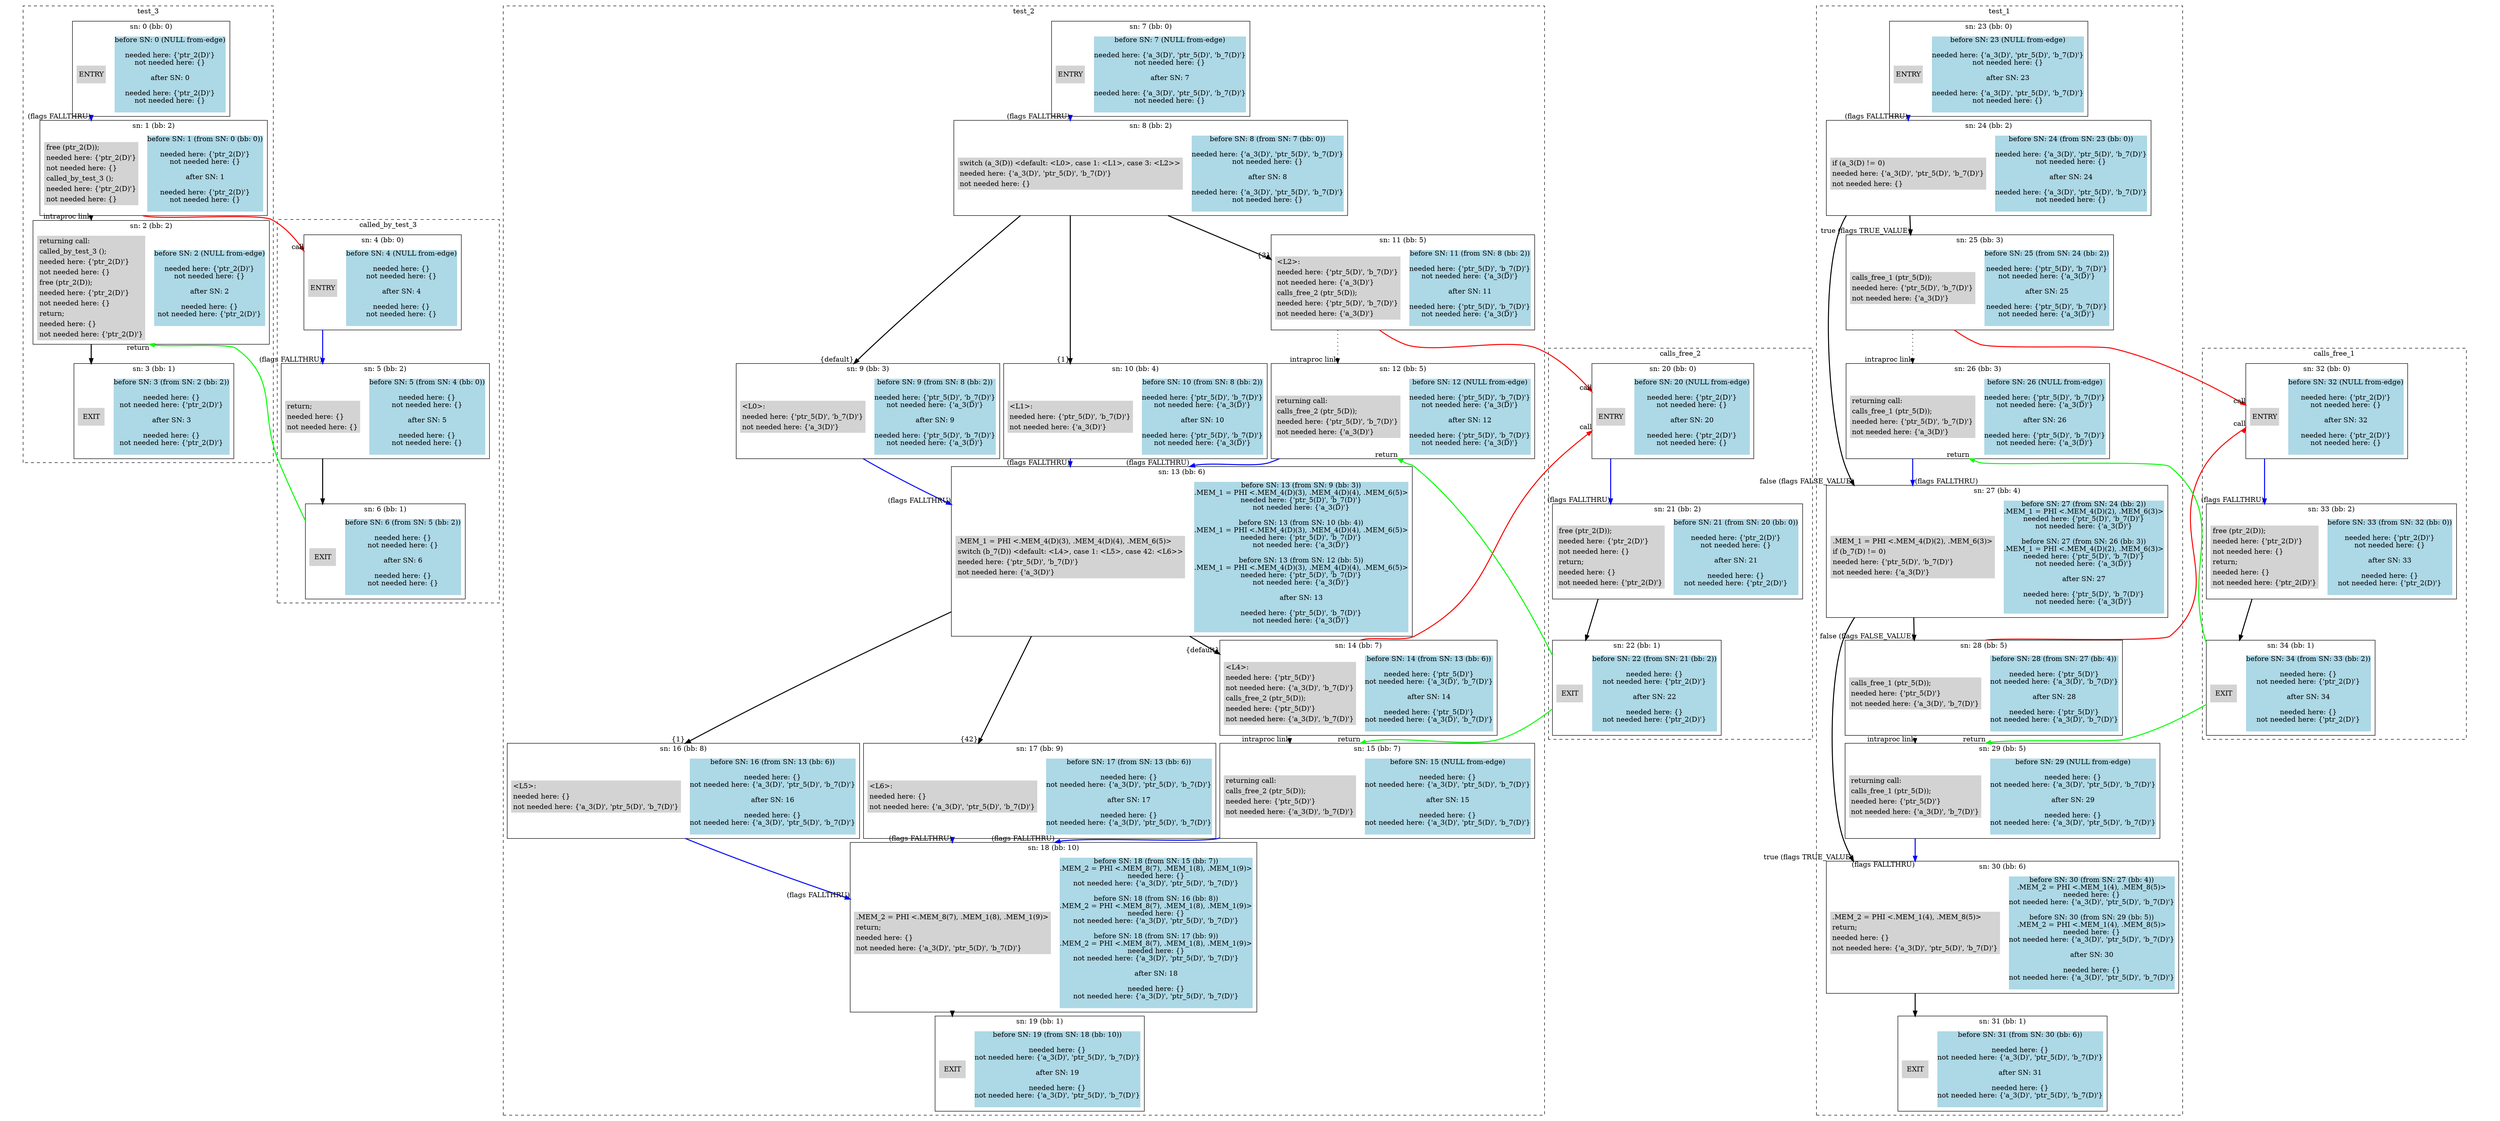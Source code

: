 digraph "supergraph" {
  overlap=false;
  compound=true;
  subgraph "cluster_test_3" {
style="dashed"; color="black"; label="test_3";
    subgraph cluster_node_0 {
      style="solid";
      color="black";
      fillcolor="lightgrey";
      label="sn: 0 (bb: 0)";
annotation_for_node_0 [shape=none,margin=0,style=filled,fillcolor=lightblue,label="before SN: 0 (NULL from-edge)

needed here: {'ptr_2(D)'}
not needed here: {}

after SN: 0

needed here: {'ptr_2(D)'}
not needed here: {}

"];

      node_0 [shape=none,margin=0,style=filled,fillcolor=lightgrey,label=<<TABLE BORDER="0"><TR><TD>ENTRY</TD></TR>
</TABLE>>];

    }
    subgraph cluster_node_1 {
      style="solid";
      color="black";
      fillcolor="lightgrey";
      label="sn: 1 (bb: 2)";
annotation_for_node_1 [shape=none,margin=0,style=filled,fillcolor=lightblue,label="before SN: 1 (from SN: 0 (bb: 0))

needed here: {'ptr_2(D)'}
not needed here: {}

after SN: 1

needed here: {'ptr_2(D)'}
not needed here: {}

"];

      node_1 [shape=none,margin=0,style=filled,fillcolor=lightgrey,label=<<TABLE BORDER="0"><TR><TD ALIGN="LEFT">free (ptr_2(D));</TD></TR>
<TR><TD ALIGN="LEFT">needed here: {'ptr_2(D)'}</TD></TR>
<TR><TD ALIGN="LEFT">not needed here: {}</TD></TR>

<TR><TD ALIGN="LEFT">called_by_test_3 ();</TD></TR>
<TR><TD ALIGN="LEFT">needed here: {'ptr_2(D)'}</TD></TR>
<TR><TD ALIGN="LEFT">not needed here: {}</TD></TR>

</TABLE>>];

    }
    subgraph cluster_node_2 {
      style="solid";
      color="black";
      fillcolor="lightgrey";
      label="sn: 2 (bb: 2)";
annotation_for_node_2 [shape=none,margin=0,style=filled,fillcolor=lightblue,label="before SN: 2 (NULL from-edge)

needed here: {'ptr_2(D)'}
not needed here: {}

after SN: 2

needed here: {}
not needed here: {'ptr_2(D)'}

"];

      node_2 [shape=none,margin=0,style=filled,fillcolor=lightgrey,label=<<TABLE BORDER="0"><TR><TD ALIGN="LEFT">returning call: </TD></TR><TR><TD ALIGN="LEFT">called_by_test_3 ();</TD></TR>
<TR><TD ALIGN="LEFT">needed here: {'ptr_2(D)'}</TD></TR>
<TR><TD ALIGN="LEFT">not needed here: {}</TD></TR>

<TR><TD ALIGN="LEFT">free (ptr_2(D));</TD></TR>
<TR><TD ALIGN="LEFT">needed here: {'ptr_2(D)'}</TD></TR>
<TR><TD ALIGN="LEFT">not needed here: {}</TD></TR>

<TR><TD ALIGN="LEFT">return;</TD></TR>
<TR><TD ALIGN="LEFT">needed here: {}</TD></TR>
<TR><TD ALIGN="LEFT">not needed here: {'ptr_2(D)'}</TD></TR>

</TABLE>>];

    }
    subgraph cluster_node_3 {
      style="solid";
      color="black";
      fillcolor="lightgrey";
      label="sn: 3 (bb: 1)";
annotation_for_node_3 [shape=none,margin=0,style=filled,fillcolor=lightblue,label="before SN: 3 (from SN: 2 (bb: 2))

needed here: {}
not needed here: {'ptr_2(D)'}

after SN: 3

needed here: {}
not needed here: {'ptr_2(D)'}

"];

      node_3 [shape=none,margin=0,style=filled,fillcolor=lightgrey,label=<<TABLE BORDER="0"><TR><TD>EXIT</TD></TR>
</TABLE>>];

    }
	node_0:s -> node_3:n [style="invis",constraint=true];
  }
  subgraph "cluster_called_by_test_3" {
style="dashed"; color="black"; label="called_by_test_3";
    subgraph cluster_node_4 {
      style="solid";
      color="black";
      fillcolor="lightgrey";
      label="sn: 4 (bb: 0)";
annotation_for_node_4 [shape=none,margin=0,style=filled,fillcolor=lightblue,label="before SN: 4 (NULL from-edge)

needed here: {}
not needed here: {}

after SN: 4

needed here: {}
not needed here: {}

"];

      node_4 [shape=none,margin=0,style=filled,fillcolor=lightgrey,label=<<TABLE BORDER="0"><TR><TD>ENTRY</TD></TR>
</TABLE>>];

    }
    subgraph cluster_node_5 {
      style="solid";
      color="black";
      fillcolor="lightgrey";
      label="sn: 5 (bb: 2)";
annotation_for_node_5 [shape=none,margin=0,style=filled,fillcolor=lightblue,label="before SN: 5 (from SN: 4 (bb: 0))

needed here: {}
not needed here: {}

after SN: 5

needed here: {}
not needed here: {}

"];

      node_5 [shape=none,margin=0,style=filled,fillcolor=lightgrey,label=<<TABLE BORDER="0"><TR><TD ALIGN="LEFT">return;</TD></TR>
<TR><TD ALIGN="LEFT">needed here: {}</TD></TR>
<TR><TD ALIGN="LEFT">not needed here: {}</TD></TR>

</TABLE>>];

    }
    subgraph cluster_node_6 {
      style="solid";
      color="black";
      fillcolor="lightgrey";
      label="sn: 6 (bb: 1)";
annotation_for_node_6 [shape=none,margin=0,style=filled,fillcolor=lightblue,label="before SN: 6 (from SN: 5 (bb: 2))

needed here: {}
not needed here: {}

after SN: 6

needed here: {}
not needed here: {}

"];

      node_6 [shape=none,margin=0,style=filled,fillcolor=lightgrey,label=<<TABLE BORDER="0"><TR><TD>EXIT</TD></TR>
</TABLE>>];

    }
	node_4:s -> node_6:n [style="invis",constraint=true];
  }
  subgraph "cluster_test_2" {
style="dashed"; color="black"; label="test_2";
    subgraph cluster_node_7 {
      style="solid";
      color="black";
      fillcolor="lightgrey";
      label="sn: 7 (bb: 0)";
annotation_for_node_7 [shape=none,margin=0,style=filled,fillcolor=lightblue,label="before SN: 7 (NULL from-edge)

needed here: {'a_3(D)', 'ptr_5(D)', 'b_7(D)'}
not needed here: {}

after SN: 7

needed here: {'a_3(D)', 'ptr_5(D)', 'b_7(D)'}
not needed here: {}

"];

      node_7 [shape=none,margin=0,style=filled,fillcolor=lightgrey,label=<<TABLE BORDER="0"><TR><TD>ENTRY</TD></TR>
</TABLE>>];

    }
    subgraph cluster_node_8 {
      style="solid";
      color="black";
      fillcolor="lightgrey";
      label="sn: 8 (bb: 2)";
annotation_for_node_8 [shape=none,margin=0,style=filled,fillcolor=lightblue,label="before SN: 8 (from SN: 7 (bb: 0))

needed here: {'a_3(D)', 'ptr_5(D)', 'b_7(D)'}
not needed here: {}

after SN: 8

needed here: {'a_3(D)', 'ptr_5(D)', 'b_7(D)'}
not needed here: {}

"];

      node_8 [shape=none,margin=0,style=filled,fillcolor=lightgrey,label=<<TABLE BORDER="0"><TR><TD ALIGN="LEFT">switch (a_3(D)) &lt;default: &lt;L0&gt;, case 1: &lt;L1&gt;, case 3: &lt;L2&gt;&gt;</TD></TR>
<TR><TD ALIGN="LEFT">needed here: {'a_3(D)', 'ptr_5(D)', 'b_7(D)'}</TD></TR>
<TR><TD ALIGN="LEFT">not needed here: {}</TD></TR>

</TABLE>>];

    }
    subgraph cluster_node_9 {
      style="solid";
      color="black";
      fillcolor="lightgrey";
      label="sn: 9 (bb: 3)";
annotation_for_node_9 [shape=none,margin=0,style=filled,fillcolor=lightblue,label="before SN: 9 (from SN: 8 (bb: 2))

needed here: {'ptr_5(D)', 'b_7(D)'}
not needed here: {'a_3(D)'}

after SN: 9

needed here: {'ptr_5(D)', 'b_7(D)'}
not needed here: {'a_3(D)'}

"];

      node_9 [shape=none,margin=0,style=filled,fillcolor=lightgrey,label=<<TABLE BORDER="0"><TR><TD ALIGN="LEFT">&lt;L0&gt;:</TD></TR>
<TR><TD ALIGN="LEFT">needed here: {'ptr_5(D)', 'b_7(D)'}</TD></TR>
<TR><TD ALIGN="LEFT">not needed here: {'a_3(D)'}</TD></TR>

</TABLE>>];

    }
    subgraph cluster_node_10 {
      style="solid";
      color="black";
      fillcolor="lightgrey";
      label="sn: 10 (bb: 4)";
annotation_for_node_10 [shape=none,margin=0,style=filled,fillcolor=lightblue,label="before SN: 10 (from SN: 8 (bb: 2))

needed here: {'ptr_5(D)', 'b_7(D)'}
not needed here: {'a_3(D)'}

after SN: 10

needed here: {'ptr_5(D)', 'b_7(D)'}
not needed here: {'a_3(D)'}

"];

      node_10 [shape=none,margin=0,style=filled,fillcolor=lightgrey,label=<<TABLE BORDER="0"><TR><TD ALIGN="LEFT">&lt;L1&gt;:</TD></TR>
<TR><TD ALIGN="LEFT">needed here: {'ptr_5(D)', 'b_7(D)'}</TD></TR>
<TR><TD ALIGN="LEFT">not needed here: {'a_3(D)'}</TD></TR>

</TABLE>>];

    }
    subgraph cluster_node_11 {
      style="solid";
      color="black";
      fillcolor="lightgrey";
      label="sn: 11 (bb: 5)";
annotation_for_node_11 [shape=none,margin=0,style=filled,fillcolor=lightblue,label="before SN: 11 (from SN: 8 (bb: 2))

needed here: {'ptr_5(D)', 'b_7(D)'}
not needed here: {'a_3(D)'}

after SN: 11

needed here: {'ptr_5(D)', 'b_7(D)'}
not needed here: {'a_3(D)'}

"];

      node_11 [shape=none,margin=0,style=filled,fillcolor=lightgrey,label=<<TABLE BORDER="0"><TR><TD ALIGN="LEFT">&lt;L2&gt;:</TD></TR>
<TR><TD ALIGN="LEFT">needed here: {'ptr_5(D)', 'b_7(D)'}</TD></TR>
<TR><TD ALIGN="LEFT">not needed here: {'a_3(D)'}</TD></TR>

<TR><TD ALIGN="LEFT">calls_free_2 (ptr_5(D));</TD></TR>
<TR><TD ALIGN="LEFT">needed here: {'ptr_5(D)', 'b_7(D)'}</TD></TR>
<TR><TD ALIGN="LEFT">not needed here: {'a_3(D)'}</TD></TR>

</TABLE>>];

    }
    subgraph cluster_node_12 {
      style="solid";
      color="black";
      fillcolor="lightgrey";
      label="sn: 12 (bb: 5)";
annotation_for_node_12 [shape=none,margin=0,style=filled,fillcolor=lightblue,label="before SN: 12 (NULL from-edge)

needed here: {'ptr_5(D)', 'b_7(D)'}
not needed here: {'a_3(D)'}

after SN: 12

needed here: {'ptr_5(D)', 'b_7(D)'}
not needed here: {'a_3(D)'}

"];

      node_12 [shape=none,margin=0,style=filled,fillcolor=lightgrey,label=<<TABLE BORDER="0"><TR><TD ALIGN="LEFT">returning call: </TD></TR><TR><TD ALIGN="LEFT">calls_free_2 (ptr_5(D));</TD></TR>
<TR><TD ALIGN="LEFT">needed here: {'ptr_5(D)', 'b_7(D)'}</TD></TR>
<TR><TD ALIGN="LEFT">not needed here: {'a_3(D)'}</TD></TR>

</TABLE>>];

    }
    subgraph cluster_node_13 {
      style="solid";
      color="black";
      fillcolor="lightgrey";
      label="sn: 13 (bb: 6)";
annotation_for_node_13 [shape=none,margin=0,style=filled,fillcolor=lightblue,label="before SN: 13 (from SN: 9 (bb: 3))
.MEM_1 = PHI <.MEM_4(D)(3), .MEM_4(D)(4), .MEM_6(5)>
needed here: {'ptr_5(D)', 'b_7(D)'}
not needed here: {'a_3(D)'}

before SN: 13 (from SN: 10 (bb: 4))
.MEM_1 = PHI <.MEM_4(D)(3), .MEM_4(D)(4), .MEM_6(5)>
needed here: {'ptr_5(D)', 'b_7(D)'}
not needed here: {'a_3(D)'}

before SN: 13 (from SN: 12 (bb: 5))
.MEM_1 = PHI <.MEM_4(D)(3), .MEM_4(D)(4), .MEM_6(5)>
needed here: {'ptr_5(D)', 'b_7(D)'}
not needed here: {'a_3(D)'}

after SN: 13

needed here: {'ptr_5(D)', 'b_7(D)'}
not needed here: {'a_3(D)'}

"];

      node_13 [shape=none,margin=0,style=filled,fillcolor=lightgrey,label=<<TABLE BORDER="0"><TR><TD ALIGN="LEFT">.MEM_1 = PHI &lt;.MEM_4(D)(3), .MEM_4(D)(4), .MEM_6(5)&gt;</TD></TR>
<TR><TD ALIGN="LEFT">switch (b_7(D)) &lt;default: &lt;L4&gt;, case 1: &lt;L5&gt;, case 42: &lt;L6&gt;&gt;</TD></TR>
<TR><TD ALIGN="LEFT">needed here: {'ptr_5(D)', 'b_7(D)'}</TD></TR>
<TR><TD ALIGN="LEFT">not needed here: {'a_3(D)'}</TD></TR>

</TABLE>>];

    }
    subgraph cluster_node_14 {
      style="solid";
      color="black";
      fillcolor="lightgrey";
      label="sn: 14 (bb: 7)";
annotation_for_node_14 [shape=none,margin=0,style=filled,fillcolor=lightblue,label="before SN: 14 (from SN: 13 (bb: 6))

needed here: {'ptr_5(D)'}
not needed here: {'a_3(D)', 'b_7(D)'}

after SN: 14

needed here: {'ptr_5(D)'}
not needed here: {'a_3(D)', 'b_7(D)'}

"];

      node_14 [shape=none,margin=0,style=filled,fillcolor=lightgrey,label=<<TABLE BORDER="0"><TR><TD ALIGN="LEFT">&lt;L4&gt;:</TD></TR>
<TR><TD ALIGN="LEFT">needed here: {'ptr_5(D)'}</TD></TR>
<TR><TD ALIGN="LEFT">not needed here: {'a_3(D)', 'b_7(D)'}</TD></TR>

<TR><TD ALIGN="LEFT">calls_free_2 (ptr_5(D));</TD></TR>
<TR><TD ALIGN="LEFT">needed here: {'ptr_5(D)'}</TD></TR>
<TR><TD ALIGN="LEFT">not needed here: {'a_3(D)', 'b_7(D)'}</TD></TR>

</TABLE>>];

    }
    subgraph cluster_node_15 {
      style="solid";
      color="black";
      fillcolor="lightgrey";
      label="sn: 15 (bb: 7)";
annotation_for_node_15 [shape=none,margin=0,style=filled,fillcolor=lightblue,label="before SN: 15 (NULL from-edge)

needed here: {}
not needed here: {'a_3(D)', 'ptr_5(D)', 'b_7(D)'}

after SN: 15

needed here: {}
not needed here: {'a_3(D)', 'ptr_5(D)', 'b_7(D)'}

"];

      node_15 [shape=none,margin=0,style=filled,fillcolor=lightgrey,label=<<TABLE BORDER="0"><TR><TD ALIGN="LEFT">returning call: </TD></TR><TR><TD ALIGN="LEFT">calls_free_2 (ptr_5(D));</TD></TR>
<TR><TD ALIGN="LEFT">needed here: {'ptr_5(D)'}</TD></TR>
<TR><TD ALIGN="LEFT">not needed here: {'a_3(D)', 'b_7(D)'}</TD></TR>

</TABLE>>];

    }
    subgraph cluster_node_16 {
      style="solid";
      color="black";
      fillcolor="lightgrey";
      label="sn: 16 (bb: 8)";
annotation_for_node_16 [shape=none,margin=0,style=filled,fillcolor=lightblue,label="before SN: 16 (from SN: 13 (bb: 6))

needed here: {}
not needed here: {'a_3(D)', 'ptr_5(D)', 'b_7(D)'}

after SN: 16

needed here: {}
not needed here: {'a_3(D)', 'ptr_5(D)', 'b_7(D)'}

"];

      node_16 [shape=none,margin=0,style=filled,fillcolor=lightgrey,label=<<TABLE BORDER="0"><TR><TD ALIGN="LEFT">&lt;L5&gt;:</TD></TR>
<TR><TD ALIGN="LEFT">needed here: {}</TD></TR>
<TR><TD ALIGN="LEFT">not needed here: {'a_3(D)', 'ptr_5(D)', 'b_7(D)'}</TD></TR>

</TABLE>>];

    }
    subgraph cluster_node_17 {
      style="solid";
      color="black";
      fillcolor="lightgrey";
      label="sn: 17 (bb: 9)";
annotation_for_node_17 [shape=none,margin=0,style=filled,fillcolor=lightblue,label="before SN: 17 (from SN: 13 (bb: 6))

needed here: {}
not needed here: {'a_3(D)', 'ptr_5(D)', 'b_7(D)'}

after SN: 17

needed here: {}
not needed here: {'a_3(D)', 'ptr_5(D)', 'b_7(D)'}

"];

      node_17 [shape=none,margin=0,style=filled,fillcolor=lightgrey,label=<<TABLE BORDER="0"><TR><TD ALIGN="LEFT">&lt;L6&gt;:</TD></TR>
<TR><TD ALIGN="LEFT">needed here: {}</TD></TR>
<TR><TD ALIGN="LEFT">not needed here: {'a_3(D)', 'ptr_5(D)', 'b_7(D)'}</TD></TR>

</TABLE>>];

    }
    subgraph cluster_node_18 {
      style="solid";
      color="black";
      fillcolor="lightgrey";
      label="sn: 18 (bb: 10)";
annotation_for_node_18 [shape=none,margin=0,style=filled,fillcolor=lightblue,label="before SN: 18 (from SN: 15 (bb: 7))
.MEM_2 = PHI <.MEM_8(7), .MEM_1(8), .MEM_1(9)>
needed here: {}
not needed here: {'a_3(D)', 'ptr_5(D)', 'b_7(D)'}

before SN: 18 (from SN: 16 (bb: 8))
.MEM_2 = PHI <.MEM_8(7), .MEM_1(8), .MEM_1(9)>
needed here: {}
not needed here: {'a_3(D)', 'ptr_5(D)', 'b_7(D)'}

before SN: 18 (from SN: 17 (bb: 9))
.MEM_2 = PHI <.MEM_8(7), .MEM_1(8), .MEM_1(9)>
needed here: {}
not needed here: {'a_3(D)', 'ptr_5(D)', 'b_7(D)'}

after SN: 18

needed here: {}
not needed here: {'a_3(D)', 'ptr_5(D)', 'b_7(D)'}

"];

      node_18 [shape=none,margin=0,style=filled,fillcolor=lightgrey,label=<<TABLE BORDER="0"><TR><TD ALIGN="LEFT">.MEM_2 = PHI &lt;.MEM_8(7), .MEM_1(8), .MEM_1(9)&gt;</TD></TR>
<TR><TD ALIGN="LEFT">return;</TD></TR>
<TR><TD ALIGN="LEFT">needed here: {}</TD></TR>
<TR><TD ALIGN="LEFT">not needed here: {'a_3(D)', 'ptr_5(D)', 'b_7(D)'}</TD></TR>

</TABLE>>];

    }
    subgraph cluster_node_19 {
      style="solid";
      color="black";
      fillcolor="lightgrey";
      label="sn: 19 (bb: 1)";
annotation_for_node_19 [shape=none,margin=0,style=filled,fillcolor=lightblue,label="before SN: 19 (from SN: 18 (bb: 10))

needed here: {}
not needed here: {'a_3(D)', 'ptr_5(D)', 'b_7(D)'}

after SN: 19

needed here: {}
not needed here: {'a_3(D)', 'ptr_5(D)', 'b_7(D)'}

"];

      node_19 [shape=none,margin=0,style=filled,fillcolor=lightgrey,label=<<TABLE BORDER="0"><TR><TD>EXIT</TD></TR>
</TABLE>>];

    }
	node_7:s -> node_19:n [style="invis",constraint=true];
  }
  subgraph "cluster_calls_free_2" {
style="dashed"; color="black"; label="calls_free_2";
    subgraph cluster_node_20 {
      style="solid";
      color="black";
      fillcolor="lightgrey";
      label="sn: 20 (bb: 0)";
annotation_for_node_20 [shape=none,margin=0,style=filled,fillcolor=lightblue,label="before SN: 20 (NULL from-edge)

needed here: {'ptr_2(D)'}
not needed here: {}

after SN: 20

needed here: {'ptr_2(D)'}
not needed here: {}

"];

      node_20 [shape=none,margin=0,style=filled,fillcolor=lightgrey,label=<<TABLE BORDER="0"><TR><TD>ENTRY</TD></TR>
</TABLE>>];

    }
    subgraph cluster_node_21 {
      style="solid";
      color="black";
      fillcolor="lightgrey";
      label="sn: 21 (bb: 2)";
annotation_for_node_21 [shape=none,margin=0,style=filled,fillcolor=lightblue,label="before SN: 21 (from SN: 20 (bb: 0))

needed here: {'ptr_2(D)'}
not needed here: {}

after SN: 21

needed here: {}
not needed here: {'ptr_2(D)'}

"];

      node_21 [shape=none,margin=0,style=filled,fillcolor=lightgrey,label=<<TABLE BORDER="0"><TR><TD ALIGN="LEFT">free (ptr_2(D));</TD></TR>
<TR><TD ALIGN="LEFT">needed here: {'ptr_2(D)'}</TD></TR>
<TR><TD ALIGN="LEFT">not needed here: {}</TD></TR>

<TR><TD ALIGN="LEFT">return;</TD></TR>
<TR><TD ALIGN="LEFT">needed here: {}</TD></TR>
<TR><TD ALIGN="LEFT">not needed here: {'ptr_2(D)'}</TD></TR>

</TABLE>>];

    }
    subgraph cluster_node_22 {
      style="solid";
      color="black";
      fillcolor="lightgrey";
      label="sn: 22 (bb: 1)";
annotation_for_node_22 [shape=none,margin=0,style=filled,fillcolor=lightblue,label="before SN: 22 (from SN: 21 (bb: 2))

needed here: {}
not needed here: {'ptr_2(D)'}

after SN: 22

needed here: {}
not needed here: {'ptr_2(D)'}

"];

      node_22 [shape=none,margin=0,style=filled,fillcolor=lightgrey,label=<<TABLE BORDER="0"><TR><TD>EXIT</TD></TR>
</TABLE>>];

    }
	node_20:s -> node_22:n [style="invis",constraint=true];
  }
  subgraph "cluster_test_1" {
style="dashed"; color="black"; label="test_1";
    subgraph cluster_node_23 {
      style="solid";
      color="black";
      fillcolor="lightgrey";
      label="sn: 23 (bb: 0)";
annotation_for_node_23 [shape=none,margin=0,style=filled,fillcolor=lightblue,label="before SN: 23 (NULL from-edge)

needed here: {'a_3(D)', 'ptr_5(D)', 'b_7(D)'}
not needed here: {}

after SN: 23

needed here: {'a_3(D)', 'ptr_5(D)', 'b_7(D)'}
not needed here: {}

"];

      node_23 [shape=none,margin=0,style=filled,fillcolor=lightgrey,label=<<TABLE BORDER="0"><TR><TD>ENTRY</TD></TR>
</TABLE>>];

    }
    subgraph cluster_node_24 {
      style="solid";
      color="black";
      fillcolor="lightgrey";
      label="sn: 24 (bb: 2)";
annotation_for_node_24 [shape=none,margin=0,style=filled,fillcolor=lightblue,label="before SN: 24 (from SN: 23 (bb: 0))

needed here: {'a_3(D)', 'ptr_5(D)', 'b_7(D)'}
not needed here: {}

after SN: 24

needed here: {'a_3(D)', 'ptr_5(D)', 'b_7(D)'}
not needed here: {}

"];

      node_24 [shape=none,margin=0,style=filled,fillcolor=lightgrey,label=<<TABLE BORDER="0"><TR><TD ALIGN="LEFT">if (a_3(D) != 0)</TD></TR>
<TR><TD ALIGN="LEFT">needed here: {'a_3(D)', 'ptr_5(D)', 'b_7(D)'}</TD></TR>
<TR><TD ALIGN="LEFT">not needed here: {}</TD></TR>

</TABLE>>];

    }
    subgraph cluster_node_25 {
      style="solid";
      color="black";
      fillcolor="lightgrey";
      label="sn: 25 (bb: 3)";
annotation_for_node_25 [shape=none,margin=0,style=filled,fillcolor=lightblue,label="before SN: 25 (from SN: 24 (bb: 2))

needed here: {'ptr_5(D)', 'b_7(D)'}
not needed here: {'a_3(D)'}

after SN: 25

needed here: {'ptr_5(D)', 'b_7(D)'}
not needed here: {'a_3(D)'}

"];

      node_25 [shape=none,margin=0,style=filled,fillcolor=lightgrey,label=<<TABLE BORDER="0"><TR><TD ALIGN="LEFT">calls_free_1 (ptr_5(D));</TD></TR>
<TR><TD ALIGN="LEFT">needed here: {'ptr_5(D)', 'b_7(D)'}</TD></TR>
<TR><TD ALIGN="LEFT">not needed here: {'a_3(D)'}</TD></TR>

</TABLE>>];

    }
    subgraph cluster_node_26 {
      style="solid";
      color="black";
      fillcolor="lightgrey";
      label="sn: 26 (bb: 3)";
annotation_for_node_26 [shape=none,margin=0,style=filled,fillcolor=lightblue,label="before SN: 26 (NULL from-edge)

needed here: {'ptr_5(D)', 'b_7(D)'}
not needed here: {'a_3(D)'}

after SN: 26

needed here: {'ptr_5(D)', 'b_7(D)'}
not needed here: {'a_3(D)'}

"];

      node_26 [shape=none,margin=0,style=filled,fillcolor=lightgrey,label=<<TABLE BORDER="0"><TR><TD ALIGN="LEFT">returning call: </TD></TR><TR><TD ALIGN="LEFT">calls_free_1 (ptr_5(D));</TD></TR>
<TR><TD ALIGN="LEFT">needed here: {'ptr_5(D)', 'b_7(D)'}</TD></TR>
<TR><TD ALIGN="LEFT">not needed here: {'a_3(D)'}</TD></TR>

</TABLE>>];

    }
    subgraph cluster_node_27 {
      style="solid";
      color="black";
      fillcolor="lightgrey";
      label="sn: 27 (bb: 4)";
annotation_for_node_27 [shape=none,margin=0,style=filled,fillcolor=lightblue,label="before SN: 27 (from SN: 24 (bb: 2))
.MEM_1 = PHI <.MEM_4(D)(2), .MEM_6(3)>
needed here: {'ptr_5(D)', 'b_7(D)'}
not needed here: {'a_3(D)'}

before SN: 27 (from SN: 26 (bb: 3))
.MEM_1 = PHI <.MEM_4(D)(2), .MEM_6(3)>
needed here: {'ptr_5(D)', 'b_7(D)'}
not needed here: {'a_3(D)'}

after SN: 27

needed here: {'ptr_5(D)', 'b_7(D)'}
not needed here: {'a_3(D)'}

"];

      node_27 [shape=none,margin=0,style=filled,fillcolor=lightgrey,label=<<TABLE BORDER="0"><TR><TD ALIGN="LEFT">.MEM_1 = PHI &lt;.MEM_4(D)(2), .MEM_6(3)&gt;</TD></TR>
<TR><TD ALIGN="LEFT">if (b_7(D) != 0)</TD></TR>
<TR><TD ALIGN="LEFT">needed here: {'ptr_5(D)', 'b_7(D)'}</TD></TR>
<TR><TD ALIGN="LEFT">not needed here: {'a_3(D)'}</TD></TR>

</TABLE>>];

    }
    subgraph cluster_node_28 {
      style="solid";
      color="black";
      fillcolor="lightgrey";
      label="sn: 28 (bb: 5)";
annotation_for_node_28 [shape=none,margin=0,style=filled,fillcolor=lightblue,label="before SN: 28 (from SN: 27 (bb: 4))

needed here: {'ptr_5(D)'}
not needed here: {'a_3(D)', 'b_7(D)'}

after SN: 28

needed here: {'ptr_5(D)'}
not needed here: {'a_3(D)', 'b_7(D)'}

"];

      node_28 [shape=none,margin=0,style=filled,fillcolor=lightgrey,label=<<TABLE BORDER="0"><TR><TD ALIGN="LEFT">calls_free_1 (ptr_5(D));</TD></TR>
<TR><TD ALIGN="LEFT">needed here: {'ptr_5(D)'}</TD></TR>
<TR><TD ALIGN="LEFT">not needed here: {'a_3(D)', 'b_7(D)'}</TD></TR>

</TABLE>>];

    }
    subgraph cluster_node_29 {
      style="solid";
      color="black";
      fillcolor="lightgrey";
      label="sn: 29 (bb: 5)";
annotation_for_node_29 [shape=none,margin=0,style=filled,fillcolor=lightblue,label="before SN: 29 (NULL from-edge)

needed here: {}
not needed here: {'a_3(D)', 'ptr_5(D)', 'b_7(D)'}

after SN: 29

needed here: {}
not needed here: {'a_3(D)', 'ptr_5(D)', 'b_7(D)'}

"];

      node_29 [shape=none,margin=0,style=filled,fillcolor=lightgrey,label=<<TABLE BORDER="0"><TR><TD ALIGN="LEFT">returning call: </TD></TR><TR><TD ALIGN="LEFT">calls_free_1 (ptr_5(D));</TD></TR>
<TR><TD ALIGN="LEFT">needed here: {'ptr_5(D)'}</TD></TR>
<TR><TD ALIGN="LEFT">not needed here: {'a_3(D)', 'b_7(D)'}</TD></TR>

</TABLE>>];

    }
    subgraph cluster_node_30 {
      style="solid";
      color="black";
      fillcolor="lightgrey";
      label="sn: 30 (bb: 6)";
annotation_for_node_30 [shape=none,margin=0,style=filled,fillcolor=lightblue,label="before SN: 30 (from SN: 27 (bb: 4))
.MEM_2 = PHI <.MEM_1(4), .MEM_8(5)>
needed here: {}
not needed here: {'a_3(D)', 'ptr_5(D)', 'b_7(D)'}

before SN: 30 (from SN: 29 (bb: 5))
.MEM_2 = PHI <.MEM_1(4), .MEM_8(5)>
needed here: {}
not needed here: {'a_3(D)', 'ptr_5(D)', 'b_7(D)'}

after SN: 30

needed here: {}
not needed here: {'a_3(D)', 'ptr_5(D)', 'b_7(D)'}

"];

      node_30 [shape=none,margin=0,style=filled,fillcolor=lightgrey,label=<<TABLE BORDER="0"><TR><TD ALIGN="LEFT">.MEM_2 = PHI &lt;.MEM_1(4), .MEM_8(5)&gt;</TD></TR>
<TR><TD ALIGN="LEFT">return;</TD></TR>
<TR><TD ALIGN="LEFT">needed here: {}</TD></TR>
<TR><TD ALIGN="LEFT">not needed here: {'a_3(D)', 'ptr_5(D)', 'b_7(D)'}</TD></TR>

</TABLE>>];

    }
    subgraph cluster_node_31 {
      style="solid";
      color="black";
      fillcolor="lightgrey";
      label="sn: 31 (bb: 1)";
annotation_for_node_31 [shape=none,margin=0,style=filled,fillcolor=lightblue,label="before SN: 31 (from SN: 30 (bb: 6))

needed here: {}
not needed here: {'a_3(D)', 'ptr_5(D)', 'b_7(D)'}

after SN: 31

needed here: {}
not needed here: {'a_3(D)', 'ptr_5(D)', 'b_7(D)'}

"];

      node_31 [shape=none,margin=0,style=filled,fillcolor=lightgrey,label=<<TABLE BORDER="0"><TR><TD>EXIT</TD></TR>
</TABLE>>];

    }
	node_23:s -> node_31:n [style="invis",constraint=true];
  }
  subgraph "cluster_calls_free_1" {
style="dashed"; color="black"; label="calls_free_1";
    subgraph cluster_node_32 {
      style="solid";
      color="black";
      fillcolor="lightgrey";
      label="sn: 32 (bb: 0)";
annotation_for_node_32 [shape=none,margin=0,style=filled,fillcolor=lightblue,label="before SN: 32 (NULL from-edge)

needed here: {'ptr_2(D)'}
not needed here: {}

after SN: 32

needed here: {'ptr_2(D)'}
not needed here: {}

"];

      node_32 [shape=none,margin=0,style=filled,fillcolor=lightgrey,label=<<TABLE BORDER="0"><TR><TD>ENTRY</TD></TR>
</TABLE>>];

    }
    subgraph cluster_node_33 {
      style="solid";
      color="black";
      fillcolor="lightgrey";
      label="sn: 33 (bb: 2)";
annotation_for_node_33 [shape=none,margin=0,style=filled,fillcolor=lightblue,label="before SN: 33 (from SN: 32 (bb: 0))

needed here: {'ptr_2(D)'}
not needed here: {}

after SN: 33

needed here: {}
not needed here: {'ptr_2(D)'}

"];

      node_33 [shape=none,margin=0,style=filled,fillcolor=lightgrey,label=<<TABLE BORDER="0"><TR><TD ALIGN="LEFT">free (ptr_2(D));</TD></TR>
<TR><TD ALIGN="LEFT">needed here: {'ptr_2(D)'}</TD></TR>
<TR><TD ALIGN="LEFT">not needed here: {}</TD></TR>

<TR><TD ALIGN="LEFT">return;</TD></TR>
<TR><TD ALIGN="LEFT">needed here: {}</TD></TR>
<TR><TD ALIGN="LEFT">not needed here: {'ptr_2(D)'}</TD></TR>

</TABLE>>];

    }
    subgraph cluster_node_34 {
      style="solid";
      color="black";
      fillcolor="lightgrey";
      label="sn: 34 (bb: 1)";
annotation_for_node_34 [shape=none,margin=0,style=filled,fillcolor=lightblue,label="before SN: 34 (from SN: 33 (bb: 2))

needed here: {}
not needed here: {'ptr_2(D)'}

after SN: 34

needed here: {}
not needed here: {'ptr_2(D)'}

"];

      node_34 [shape=none,margin=0,style=filled,fillcolor=lightgrey,label=<<TABLE BORDER="0"><TR><TD>EXIT</TD></TR>
</TABLE>>];

    }
	node_32:s -> node_34:n [style="invis",constraint=true];
  }
  node_0 -> node_1 [style="solid,bold", color=blue, weight=100, constraint=true, ltail="cluster_node_0", lhead="cluster_node_1" headlabel=" (flags FALLTHRU)"];
  node_2 -> node_3 [style="solid,bold", color=black, weight=10, constraint=true, ltail="cluster_node_2", lhead="cluster_node_3" headlabel=""];
  node_4 -> node_5 [style="solid,bold", color=blue, weight=100, constraint=true, ltail="cluster_node_4", lhead="cluster_node_5" headlabel=" (flags FALLTHRU)"];
  node_5 -> node_6 [style="solid,bold", color=black, weight=10, constraint=true, ltail="cluster_node_5", lhead="cluster_node_6" headlabel=""];
  node_7 -> node_8 [style="solid,bold", color=blue, weight=100, constraint=true, ltail="cluster_node_7", lhead="cluster_node_8" headlabel=" (flags FALLTHRU)"];
  node_8 -> node_9 [style="solid,bold", color=black, weight=10, constraint=true, ltail="cluster_node_8", lhead="cluster_node_9" headlabel="{default}"];
  node_8 -> node_10 [style="solid,bold", color=black, weight=10, constraint=true, ltail="cluster_node_8", lhead="cluster_node_10" headlabel="{1}"];
  node_8 -> node_11 [style="solid,bold", color=black, weight=10, constraint=true, ltail="cluster_node_8", lhead="cluster_node_11" headlabel="{3}"];
  node_9 -> node_13 [style="solid,bold", color=blue, weight=100, constraint=true, ltail="cluster_node_9", lhead="cluster_node_13" headlabel=" (flags FALLTHRU)"];
  node_10 -> node_13 [style="solid,bold", color=blue, weight=100, constraint=true, ltail="cluster_node_10", lhead="cluster_node_13" headlabel=" (flags FALLTHRU)"];
  node_12 -> node_13 [style="solid,bold", color=blue, weight=100, constraint=true, ltail="cluster_node_12", lhead="cluster_node_13" headlabel=" (flags FALLTHRU)"];
  node_13 -> node_14 [style="solid,bold", color=black, weight=10, constraint=true, ltail="cluster_node_13", lhead="cluster_node_14" headlabel="{default}"];
  node_13 -> node_16 [style="solid,bold", color=black, weight=10, constraint=true, ltail="cluster_node_13", lhead="cluster_node_16" headlabel="{1}"];
  node_13 -> node_17 [style="solid,bold", color=black, weight=10, constraint=true, ltail="cluster_node_13", lhead="cluster_node_17" headlabel="{42}"];
  node_15 -> node_18 [style="solid,bold", color=blue, weight=100, constraint=true, ltail="cluster_node_15", lhead="cluster_node_18" headlabel=" (flags FALLTHRU)"];
  node_16 -> node_18 [style="solid,bold", color=blue, weight=100, constraint=true, ltail="cluster_node_16", lhead="cluster_node_18" headlabel=" (flags FALLTHRU)"];
  node_17 -> node_18 [style="solid,bold", color=blue, weight=100, constraint=true, ltail="cluster_node_17", lhead="cluster_node_18" headlabel=" (flags FALLTHRU)"];
  node_18 -> node_19 [style="solid,bold", color=black, weight=10, constraint=true, ltail="cluster_node_18", lhead="cluster_node_19" headlabel=""];
  node_20 -> node_21 [style="solid,bold", color=blue, weight=100, constraint=true, ltail="cluster_node_20", lhead="cluster_node_21" headlabel=" (flags FALLTHRU)"];
  node_21 -> node_22 [style="solid,bold", color=black, weight=10, constraint=true, ltail="cluster_node_21", lhead="cluster_node_22" headlabel=""];
  node_23 -> node_24 [style="solid,bold", color=blue, weight=100, constraint=true, ltail="cluster_node_23", lhead="cluster_node_24" headlabel=" (flags FALLTHRU)"];
  node_24 -> node_25 [style="solid,bold", color=black, weight=10, constraint=true, ltail="cluster_node_24", lhead="cluster_node_25" headlabel="true (flags TRUE_VALUE)"];
  node_24 -> node_27 [style="solid,bold", color=black, weight=10, constraint=true, ltail="cluster_node_24", lhead="cluster_node_27" headlabel="false (flags FALSE_VALUE)"];
  node_26 -> node_27 [style="solid,bold", color=blue, weight=100, constraint=true, ltail="cluster_node_26", lhead="cluster_node_27" headlabel=" (flags FALLTHRU)"];
  node_27 -> node_30 [style="solid,bold", color=black, weight=10, constraint=true, ltail="cluster_node_27", lhead="cluster_node_30" headlabel="true (flags TRUE_VALUE)"];
  node_27 -> node_28 [style="solid,bold", color=black, weight=10, constraint=true, ltail="cluster_node_27", lhead="cluster_node_28" headlabel="false (flags FALSE_VALUE)"];
  node_29 -> node_30 [style="solid,bold", color=blue, weight=100, constraint=true, ltail="cluster_node_29", lhead="cluster_node_30" headlabel=" (flags FALLTHRU)"];
  node_30 -> node_31 [style="solid,bold", color=black, weight=10, constraint=true, ltail="cluster_node_30", lhead="cluster_node_31" headlabel=""];
  node_32 -> node_33 [style="solid,bold", color=blue, weight=100, constraint=true, ltail="cluster_node_32", lhead="cluster_node_33" headlabel=" (flags FALLTHRU)"];
  node_33 -> node_34 [style="solid,bold", color=black, weight=10, constraint=true, ltail="cluster_node_33", lhead="cluster_node_34" headlabel=""];
  node_1 -> node_4 [style="solid,bold", color=red, weight=10, constraint=true, ltail="cluster_node_1", lhead="cluster_node_4" headlabel="call"];
  node_11 -> node_20 [style="solid,bold", color=red, weight=10, constraint=true, ltail="cluster_node_11", lhead="cluster_node_20" headlabel="call"];
  node_14 -> node_20 [style="solid,bold", color=red, weight=10, constraint=true, ltail="cluster_node_14", lhead="cluster_node_20" headlabel="call"];
  node_25 -> node_32 [style="solid,bold", color=red, weight=10, constraint=true, ltail="cluster_node_25", lhead="cluster_node_32" headlabel="call"];
  node_28 -> node_32 [style="solid,bold", color=red, weight=10, constraint=true, ltail="cluster_node_28", lhead="cluster_node_32" headlabel="call"];
  node_6 -> node_2 [style="solid,bold", color=green, weight=10, constraint=true, ltail="cluster_node_6", lhead="cluster_node_2" headlabel="return"];
  node_22 -> node_12 [style="solid,bold", color=green, weight=10, constraint=true, ltail="cluster_node_22", lhead="cluster_node_12" headlabel="return"];
  node_22 -> node_15 [style="solid,bold", color=green, weight=10, constraint=true, ltail="cluster_node_22", lhead="cluster_node_15" headlabel="return"];
  node_34 -> node_26 [style="solid,bold", color=green, weight=10, constraint=true, ltail="cluster_node_34", lhead="cluster_node_26" headlabel="return"];
  node_34 -> node_29 [style="solid,bold", color=green, weight=10, constraint=true, ltail="cluster_node_34", lhead="cluster_node_29" headlabel="return"];
  node_1 -> node_2 [style="dotted", color=black, weight=10, constraint=true, ltail="cluster_node_1", lhead="cluster_node_2" headlabel="intraproc link"];
  node_11 -> node_12 [style="dotted", color=black, weight=10, constraint=true, ltail="cluster_node_11", lhead="cluster_node_12" headlabel="intraproc link"];
  node_14 -> node_15 [style="dotted", color=black, weight=10, constraint=true, ltail="cluster_node_14", lhead="cluster_node_15" headlabel="intraproc link"];
  node_25 -> node_26 [style="dotted", color=black, weight=10, constraint=true, ltail="cluster_node_25", lhead="cluster_node_26" headlabel="intraproc link"];
  node_28 -> node_29 [style="dotted", color=black, weight=10, constraint=true, ltail="cluster_node_28", lhead="cluster_node_29" headlabel="intraproc link"];
}
